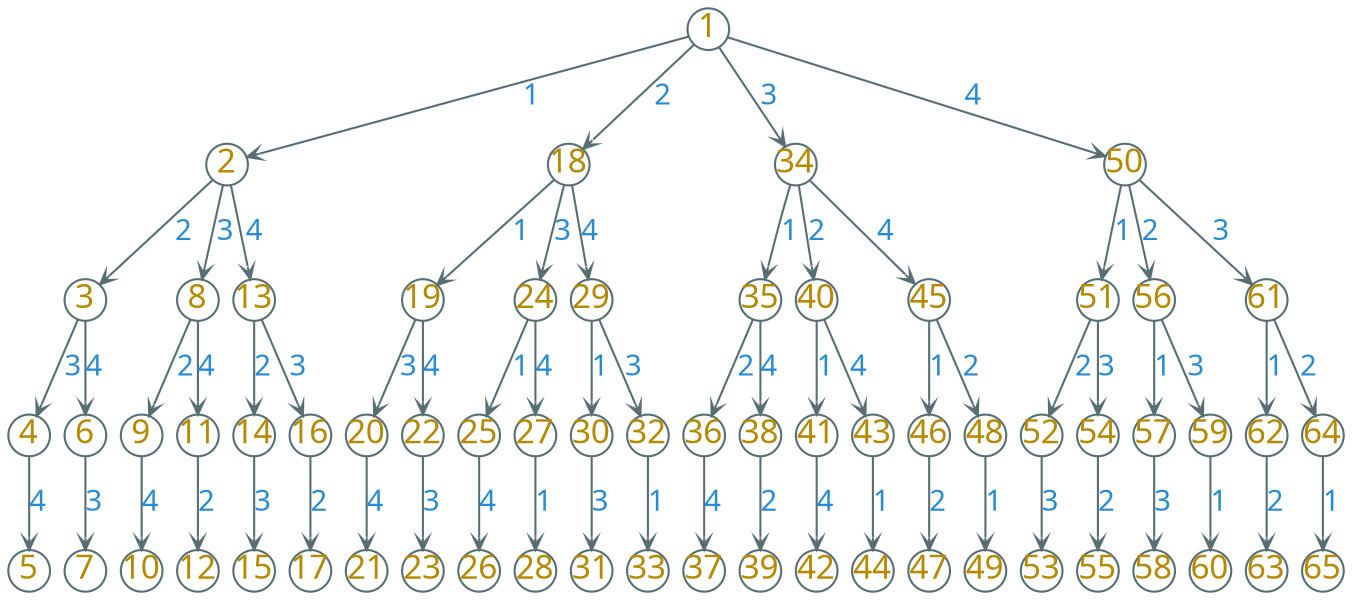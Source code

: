 digraph g {
    bgcolor=transparent
    rankdir=TB
    graph [nodesep=0.1, ranksep=0.4]
    node [shape=circle, fixedsize=true, width=0.28, color="#586e75", fontcolor="#b58900", fontsize=16, fontname="LXGWWenKai"]
    edge [arrowhead=vee, color="#586e75", fontcolor="#268bd2", fontsize=14, fontname="LXGWWenKai" arrowsize=0.6]

    1 -> 2 [label="1"]
    1 -> 18 [label="2"]
    1 -> 34 [label="3"]
    1 -> 50 [label="4"]

    2 -> 3 [label="2"]
    2 -> 8 [label="3"]
    2 -> 13 [label="4"]

    3 -> 4 [label="3"]
    3 -> 6 [label="4"]

    4 -> 5 [label="4"]
    6 -> 7 [label="3"]

    8 -> 9 [label="2"]
    8 -> 11 [label="4"]

    9 -> 10 [label="4"]
    11 -> 12 [label="2"]

    13 -> 14 [label="2"]
    13 -> 16 [label="3"]

    14 -> 15 [label="3"]
    16 -> 17 [label="2"]

    18 -> 19 [label="1"]
    18 -> 24 [label="3"]
    18 -> 29 [label="4"]

    19 -> 20 [label="3"]
    19 -> 22 [label="4"]

    20 -> 21 [label="4"]
    22 -> 23 [label="3"]

    24 -> 25 [label="1"]
    24 -> 27 [label="4"]

    25 -> 26 [label="4"]
    27 -> 28 [label="1"]

    29 -> 30 [label="1"]
    29 -> 32 [label="3"]

    30 -> 31 [label="3"]
    32 -> 33 [label="1"]

    34 -> 35 [label="1"]
    34 -> 40 [label="2"]
    34 -> 45 [label="4"]

    35 -> 36 [label="2"]
    35 -> 38 [label="4"]

    36 -> 37 [label="4"]
    38 -> 39 [label="2"]

    40 -> 41 [label="1"]
    40 -> 43 [label="4"]

    41 -> 42 [label="4"]
    43 -> 44 [label="1"]

    45 -> 46 [label="1"]
    45 -> 48 [label="2"]

    46 -> 47 [label="2"]
    48 -> 49 [label="1"]

    50 -> 51 [label="1"]
    50 -> 56 [label="2"]
    50 -> 61 [label="3"]

    51 -> 52 [label="2"]
    51 -> 54 [label="3"]

    52 -> 53 [label="3"]
    54 -> 55 [label="2"]

    56 -> 57 [label="1"]
    56 -> 59 [label="3"]

    57 -> 58 [label="3"]
    59 -> 60 [label="1"]

    61 -> 62 [label="1"]
    61 -> 64 [label="2"]

    62 -> 63 [label="2"]
    64 -> 65 [label="1"]
}